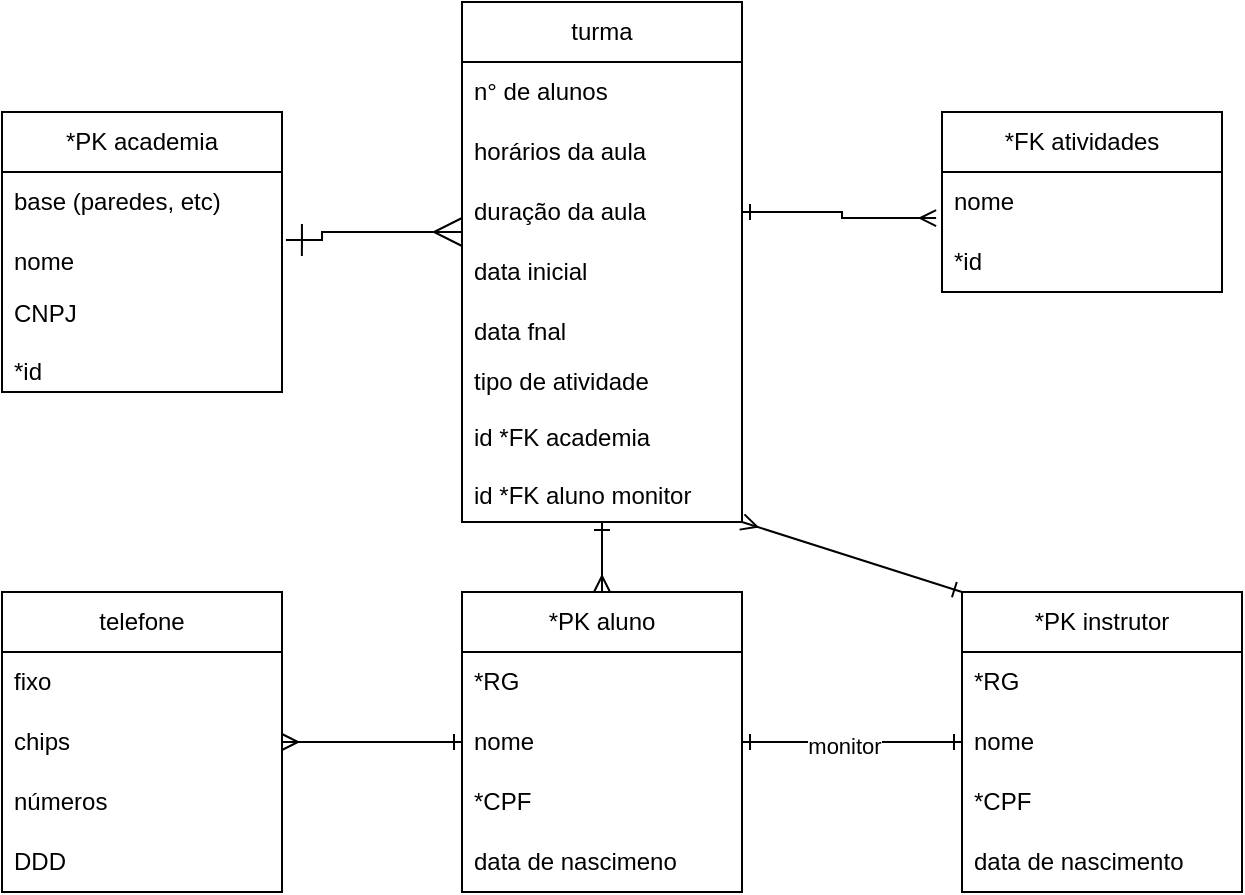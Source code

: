 <mxfile version="22.0.0" type="github">
  <diagram name="Page-1" id="efa7a0a1-bf9b-a30e-e6df-94a7791c09e9">
    <mxGraphModel dx="1434" dy="718" grid="1" gridSize="10" guides="1" tooltips="1" connect="1" arrows="1" fold="1" page="1" pageScale="1" pageWidth="826" pageHeight="1169" background="none" math="0" shadow="0">
      <root>
        <mxCell id="0" />
        <mxCell id="1" parent="0" />
        <mxCell id="fnCtLCDiH0_KsvFz20AO-138" value="*PK academia" style="swimlane;fontStyle=0;childLayout=stackLayout;horizontal=1;startSize=30;horizontalStack=0;resizeParent=1;resizeParentMax=0;resizeLast=0;collapsible=1;marginBottom=0;whiteSpace=wrap;html=1;" parent="1" vertex="1">
          <mxGeometry x="20" y="130" width="140" height="140" as="geometry" />
        </mxCell>
        <mxCell id="fnCtLCDiH0_KsvFz20AO-139" value="base (paredes, etc)" style="text;strokeColor=none;fillColor=none;align=left;verticalAlign=middle;spacingLeft=4;spacingRight=4;overflow=hidden;points=[[0,0.5],[1,0.5]];portConstraint=eastwest;rotatable=0;whiteSpace=wrap;html=1;" parent="fnCtLCDiH0_KsvFz20AO-138" vertex="1">
          <mxGeometry y="30" width="140" height="30" as="geometry" />
        </mxCell>
        <mxCell id="fnCtLCDiH0_KsvFz20AO-140" value="nome" style="text;strokeColor=none;fillColor=none;align=left;verticalAlign=middle;spacingLeft=4;spacingRight=4;overflow=hidden;points=[[0,0.5],[1,0.5]];portConstraint=eastwest;rotatable=0;whiteSpace=wrap;html=1;" parent="fnCtLCDiH0_KsvFz20AO-138" vertex="1">
          <mxGeometry y="60" width="140" height="30" as="geometry" />
        </mxCell>
        <mxCell id="fnCtLCDiH0_KsvFz20AO-141" value="CNPJ&lt;br&gt;&lt;div&gt;&lt;br&gt;&lt;/div&gt;&lt;div&gt;*id&lt;br&gt;&lt;/div&gt;" style="text;strokeColor=none;fillColor=none;align=left;verticalAlign=middle;spacingLeft=4;spacingRight=4;overflow=hidden;points=[[0,0.5],[1,0.5]];portConstraint=eastwest;rotatable=0;whiteSpace=wrap;html=1;" parent="fnCtLCDiH0_KsvFz20AO-138" vertex="1">
          <mxGeometry y="90" width="140" height="50" as="geometry" />
        </mxCell>
        <mxCell id="fnCtLCDiH0_KsvFz20AO-143" value="turma" style="swimlane;fontStyle=0;childLayout=stackLayout;horizontal=1;startSize=30;horizontalStack=0;resizeParent=1;resizeParentMax=0;resizeLast=0;collapsible=1;marginBottom=0;whiteSpace=wrap;html=1;" parent="1" vertex="1">
          <mxGeometry x="250" y="75" width="140" height="260" as="geometry" />
        </mxCell>
        <mxCell id="fnCtLCDiH0_KsvFz20AO-144" value="n° de alunos" style="text;strokeColor=none;fillColor=none;align=left;verticalAlign=middle;spacingLeft=4;spacingRight=4;overflow=hidden;points=[[0,0.5],[1,0.5]];portConstraint=eastwest;rotatable=0;whiteSpace=wrap;html=1;" parent="fnCtLCDiH0_KsvFz20AO-143" vertex="1">
          <mxGeometry y="30" width="140" height="30" as="geometry" />
        </mxCell>
        <mxCell id="fnCtLCDiH0_KsvFz20AO-145" value="horários da aula" style="text;strokeColor=none;fillColor=none;align=left;verticalAlign=middle;spacingLeft=4;spacingRight=4;overflow=hidden;points=[[0,0.5],[1,0.5]];portConstraint=eastwest;rotatable=0;whiteSpace=wrap;html=1;" parent="fnCtLCDiH0_KsvFz20AO-143" vertex="1">
          <mxGeometry y="60" width="140" height="30" as="geometry" />
        </mxCell>
        <mxCell id="fnCtLCDiH0_KsvFz20AO-146" value="duração da aula" style="text;strokeColor=none;fillColor=none;align=left;verticalAlign=middle;spacingLeft=4;spacingRight=4;overflow=hidden;points=[[0,0.5],[1,0.5]];portConstraint=eastwest;rotatable=0;whiteSpace=wrap;html=1;" parent="fnCtLCDiH0_KsvFz20AO-143" vertex="1">
          <mxGeometry y="90" width="140" height="30" as="geometry" />
        </mxCell>
        <mxCell id="fnCtLCDiH0_KsvFz20AO-147" value="data inicial" style="text;strokeColor=none;fillColor=none;align=left;verticalAlign=middle;spacingLeft=4;spacingRight=4;overflow=hidden;points=[[0,0.5],[1,0.5]];portConstraint=eastwest;rotatable=0;whiteSpace=wrap;html=1;" parent="fnCtLCDiH0_KsvFz20AO-143" vertex="1">
          <mxGeometry y="120" width="140" height="30" as="geometry" />
        </mxCell>
        <mxCell id="fnCtLCDiH0_KsvFz20AO-148" value="data fnal" style="text;strokeColor=none;fillColor=none;align=left;verticalAlign=middle;spacingLeft=4;spacingRight=4;overflow=hidden;points=[[0,0.5],[1,0.5]];portConstraint=eastwest;rotatable=0;whiteSpace=wrap;html=1;" parent="fnCtLCDiH0_KsvFz20AO-143" vertex="1">
          <mxGeometry y="150" width="140" height="30" as="geometry" />
        </mxCell>
        <mxCell id="fnCtLCDiH0_KsvFz20AO-149" value="&lt;div&gt;tipo de atividade&amp;nbsp;&lt;/div&gt;&lt;div&gt;&lt;br&gt;&lt;/div&gt;&lt;div&gt;id *FK academia&lt;/div&gt;&lt;div&gt;&lt;br&gt;&lt;/div&gt;&lt;div&gt;id *FK aluno monitor&lt;br&gt;&lt;br&gt;&lt;/div&gt;" style="text;strokeColor=none;fillColor=none;align=left;verticalAlign=middle;spacingLeft=4;spacingRight=4;overflow=hidden;points=[[0,0.5],[1,0.5]];portConstraint=eastwest;rotatable=0;whiteSpace=wrap;html=1;" parent="fnCtLCDiH0_KsvFz20AO-143" vertex="1">
          <mxGeometry y="180" width="140" height="80" as="geometry" />
        </mxCell>
        <mxCell id="fnCtLCDiH0_KsvFz20AO-151" value="*FK atividades" style="swimlane;fontStyle=0;childLayout=stackLayout;horizontal=1;startSize=30;horizontalStack=0;resizeParent=1;resizeParentMax=0;resizeLast=0;collapsible=1;marginBottom=0;whiteSpace=wrap;html=1;" parent="1" vertex="1">
          <mxGeometry x="490" y="130" width="140" height="90" as="geometry" />
        </mxCell>
        <mxCell id="fnCtLCDiH0_KsvFz20AO-152" value="nome" style="text;strokeColor=none;fillColor=none;align=left;verticalAlign=middle;spacingLeft=4;spacingRight=4;overflow=hidden;points=[[0,0.5],[1,0.5]];portConstraint=eastwest;rotatable=0;whiteSpace=wrap;html=1;" parent="fnCtLCDiH0_KsvFz20AO-151" vertex="1">
          <mxGeometry y="30" width="140" height="30" as="geometry" />
        </mxCell>
        <mxCell id="fnCtLCDiH0_KsvFz20AO-153" value="*id" style="text;strokeColor=none;fillColor=none;align=left;verticalAlign=middle;spacingLeft=4;spacingRight=4;overflow=hidden;points=[[0,0.5],[1,0.5]];portConstraint=eastwest;rotatable=0;whiteSpace=wrap;html=1;" parent="fnCtLCDiH0_KsvFz20AO-151" vertex="1">
          <mxGeometry y="60" width="140" height="30" as="geometry" />
        </mxCell>
        <mxCell id="cHymG7hherafAvDNEh6v-4" value="" style="edgeStyle=orthogonalEdgeStyle;rounded=0;orthogonalLoop=1;jettySize=auto;html=1;entryX=0.5;entryY=1;entryDx=0;entryDy=0;endArrow=ERone;endFill=0;startArrow=ERmany;startFill=0;" edge="1" parent="1" source="fnCtLCDiH0_KsvFz20AO-172" target="fnCtLCDiH0_KsvFz20AO-143">
          <mxGeometry relative="1" as="geometry" />
        </mxCell>
        <mxCell id="fnCtLCDiH0_KsvFz20AO-172" value="*PK aluno" style="swimlane;fontStyle=0;childLayout=stackLayout;horizontal=1;startSize=30;horizontalStack=0;resizeParent=1;resizeParentMax=0;resizeLast=0;collapsible=1;marginBottom=0;whiteSpace=wrap;html=1;" parent="1" vertex="1">
          <mxGeometry x="250" y="370" width="140" height="150" as="geometry">
            <mxRectangle x="250" y="370" width="90" height="30" as="alternateBounds" />
          </mxGeometry>
        </mxCell>
        <mxCell id="fnCtLCDiH0_KsvFz20AO-173" value="*RG" style="text;strokeColor=none;fillColor=none;align=left;verticalAlign=middle;spacingLeft=4;spacingRight=4;overflow=hidden;points=[[0,0.5],[1,0.5]];portConstraint=eastwest;rotatable=0;whiteSpace=wrap;html=1;" parent="fnCtLCDiH0_KsvFz20AO-172" vertex="1">
          <mxGeometry y="30" width="140" height="30" as="geometry" />
        </mxCell>
        <mxCell id="fnCtLCDiH0_KsvFz20AO-174" value="nome" style="text;strokeColor=none;fillColor=none;align=left;verticalAlign=middle;spacingLeft=4;spacingRight=4;overflow=hidden;points=[[0,0.5],[1,0.5]];portConstraint=eastwest;rotatable=0;whiteSpace=wrap;html=1;" parent="fnCtLCDiH0_KsvFz20AO-172" vertex="1">
          <mxGeometry y="60" width="140" height="30" as="geometry" />
        </mxCell>
        <mxCell id="fnCtLCDiH0_KsvFz20AO-175" value="*CPF" style="text;strokeColor=none;fillColor=none;align=left;verticalAlign=middle;spacingLeft=4;spacingRight=4;overflow=hidden;points=[[0,0.5],[1,0.5]];portConstraint=eastwest;rotatable=0;whiteSpace=wrap;html=1;" parent="fnCtLCDiH0_KsvFz20AO-172" vertex="1">
          <mxGeometry y="90" width="140" height="30" as="geometry" />
        </mxCell>
        <mxCell id="fnCtLCDiH0_KsvFz20AO-177" value="&lt;div&gt;data de nascimeno&lt;/div&gt;" style="text;strokeColor=none;fillColor=none;align=left;verticalAlign=middle;spacingLeft=4;spacingRight=4;overflow=hidden;points=[[0,0.5],[1,0.5]];portConstraint=eastwest;rotatable=0;whiteSpace=wrap;html=1;" parent="fnCtLCDiH0_KsvFz20AO-172" vertex="1">
          <mxGeometry y="120" width="140" height="30" as="geometry" />
        </mxCell>
        <mxCell id="fnCtLCDiH0_KsvFz20AO-182" value="*PK instrutor" style="swimlane;fontStyle=0;childLayout=stackLayout;horizontal=1;startSize=30;horizontalStack=0;resizeParent=1;resizeParentMax=0;resizeLast=0;collapsible=1;marginBottom=0;whiteSpace=wrap;html=1;" parent="1" vertex="1">
          <mxGeometry x="500" y="370" width="140" height="150" as="geometry" />
        </mxCell>
        <mxCell id="fnCtLCDiH0_KsvFz20AO-183" value="*RG" style="text;strokeColor=none;fillColor=none;align=left;verticalAlign=middle;spacingLeft=4;spacingRight=4;overflow=hidden;points=[[0,0.5],[1,0.5]];portConstraint=eastwest;rotatable=0;whiteSpace=wrap;html=1;" parent="fnCtLCDiH0_KsvFz20AO-182" vertex="1">
          <mxGeometry y="30" width="140" height="30" as="geometry" />
        </mxCell>
        <mxCell id="fnCtLCDiH0_KsvFz20AO-184" value="nome" style="text;strokeColor=none;fillColor=none;align=left;verticalAlign=middle;spacingLeft=4;spacingRight=4;overflow=hidden;points=[[0,0.5],[1,0.5]];portConstraint=eastwest;rotatable=0;whiteSpace=wrap;html=1;" parent="fnCtLCDiH0_KsvFz20AO-182" vertex="1">
          <mxGeometry y="60" width="140" height="30" as="geometry" />
        </mxCell>
        <mxCell id="fnCtLCDiH0_KsvFz20AO-185" value="*CPF" style="text;strokeColor=none;fillColor=none;align=left;verticalAlign=middle;spacingLeft=4;spacingRight=4;overflow=hidden;points=[[0,0.5],[1,0.5]];portConstraint=eastwest;rotatable=0;whiteSpace=wrap;html=1;" parent="fnCtLCDiH0_KsvFz20AO-182" vertex="1">
          <mxGeometry y="90" width="140" height="30" as="geometry" />
        </mxCell>
        <mxCell id="fnCtLCDiH0_KsvFz20AO-186" value="data de nascimento" style="text;strokeColor=none;fillColor=none;align=left;verticalAlign=middle;spacingLeft=4;spacingRight=4;overflow=hidden;points=[[0,0.5],[1,0.5]];portConstraint=eastwest;rotatable=0;whiteSpace=wrap;html=1;" parent="fnCtLCDiH0_KsvFz20AO-182" vertex="1">
          <mxGeometry y="120" width="140" height="30" as="geometry" />
        </mxCell>
        <mxCell id="FCzIOQDLRr2QCni9vnaV-5" value="telefone" style="swimlane;fontStyle=0;childLayout=stackLayout;horizontal=1;startSize=30;horizontalStack=0;resizeParent=1;resizeParentMax=0;resizeLast=0;collapsible=1;marginBottom=0;whiteSpace=wrap;html=1;" parent="1" vertex="1">
          <mxGeometry x="20" y="370" width="140" height="150" as="geometry" />
        </mxCell>
        <mxCell id="FCzIOQDLRr2QCni9vnaV-6" value="fixo" style="text;strokeColor=none;fillColor=none;align=left;verticalAlign=middle;spacingLeft=4;spacingRight=4;overflow=hidden;points=[[0,0.5],[1,0.5]];portConstraint=eastwest;rotatable=0;whiteSpace=wrap;html=1;" parent="FCzIOQDLRr2QCni9vnaV-5" vertex="1">
          <mxGeometry y="30" width="140" height="30" as="geometry" />
        </mxCell>
        <mxCell id="FCzIOQDLRr2QCni9vnaV-7" value="chips" style="text;strokeColor=none;fillColor=none;align=left;verticalAlign=middle;spacingLeft=4;spacingRight=4;overflow=hidden;points=[[0,0.5],[1,0.5]];portConstraint=eastwest;rotatable=0;whiteSpace=wrap;html=1;" parent="FCzIOQDLRr2QCni9vnaV-5" vertex="1">
          <mxGeometry y="60" width="140" height="30" as="geometry" />
        </mxCell>
        <mxCell id="FCzIOQDLRr2QCni9vnaV-8" value="números" style="text;strokeColor=none;fillColor=none;align=left;verticalAlign=middle;spacingLeft=4;spacingRight=4;overflow=hidden;points=[[0,0.5],[1,0.5]];portConstraint=eastwest;rotatable=0;whiteSpace=wrap;html=1;" parent="FCzIOQDLRr2QCni9vnaV-5" vertex="1">
          <mxGeometry y="90" width="140" height="30" as="geometry" />
        </mxCell>
        <mxCell id="FCzIOQDLRr2QCni9vnaV-9" value="DDD" style="text;strokeColor=none;fillColor=none;align=left;verticalAlign=middle;spacingLeft=4;spacingRight=4;overflow=hidden;points=[[0,0.5],[1,0.5]];portConstraint=eastwest;rotatable=0;whiteSpace=wrap;html=1;" parent="FCzIOQDLRr2QCni9vnaV-5" vertex="1">
          <mxGeometry y="120" width="140" height="30" as="geometry" />
        </mxCell>
        <mxCell id="FCzIOQDLRr2QCni9vnaV-10" value="" style="endArrow=ERmany;html=1;endSize=12;startArrow=ERone;startSize=14;startFill=0;edgeStyle=orthogonalEdgeStyle;rounded=0;endFill=0;exitX=1.014;exitY=0.133;exitDx=0;exitDy=0;exitPerimeter=0;" parent="1" edge="1" source="fnCtLCDiH0_KsvFz20AO-140">
          <mxGeometry x="0.2" y="-210" relative="1" as="geometry">
            <mxPoint x="170" y="190" as="sourcePoint" />
            <mxPoint x="250" y="190" as="targetPoint" />
            <Array as="points">
              <mxPoint x="180" y="194" />
              <mxPoint x="180" y="190" />
            </Array>
            <mxPoint as="offset" />
          </mxGeometry>
        </mxCell>
        <mxCell id="cHymG7hherafAvDNEh6v-1" value="" style="edgeStyle=orthogonalEdgeStyle;rounded=0;orthogonalLoop=1;jettySize=auto;html=1;startArrow=ERone;startFill=0;endArrow=ERmany;endFill=0;entryX=-0.021;entryY=0.767;entryDx=0;entryDy=0;entryPerimeter=0;" edge="1" parent="1" source="fnCtLCDiH0_KsvFz20AO-146" target="fnCtLCDiH0_KsvFz20AO-152">
          <mxGeometry relative="1" as="geometry">
            <mxPoint x="480" y="210" as="targetPoint" />
          </mxGeometry>
        </mxCell>
        <mxCell id="cHymG7hherafAvDNEh6v-2" value="" style="edgeStyle=orthogonalEdgeStyle;rounded=0;orthogonalLoop=1;jettySize=auto;html=1;entryX=1;entryY=0.5;entryDx=0;entryDy=0;exitX=0;exitY=0.5;exitDx=0;exitDy=0;startArrow=ERone;startFill=0;endArrow=ERmany;endFill=0;" edge="1" parent="1" source="fnCtLCDiH0_KsvFz20AO-174" target="FCzIOQDLRr2QCni9vnaV-7">
          <mxGeometry relative="1" as="geometry">
            <Array as="points">
              <mxPoint x="220" y="445" />
              <mxPoint x="220" y="445" />
            </Array>
          </mxGeometry>
        </mxCell>
        <mxCell id="cHymG7hherafAvDNEh6v-5" value="" style="endArrow=ERone;html=1;rounded=0;entryX=0;entryY=0;entryDx=0;entryDy=0;exitX=1;exitY=1;exitDx=0;exitDy=0;startArrow=ERmany;startFill=0;endFill=0;" edge="1" parent="1" source="fnCtLCDiH0_KsvFz20AO-143" target="fnCtLCDiH0_KsvFz20AO-182">
          <mxGeometry width="50" height="50" relative="1" as="geometry">
            <mxPoint x="390" y="400" as="sourcePoint" />
            <mxPoint x="440" y="350" as="targetPoint" />
          </mxGeometry>
        </mxCell>
        <mxCell id="cHymG7hherafAvDNEh6v-6" value="" style="edgeStyle=orthogonalEdgeStyle;rounded=0;orthogonalLoop=1;jettySize=auto;html=1;entryX=0;entryY=0.5;entryDx=0;entryDy=0;endArrow=ERone;endFill=0;startArrow=ERone;startFill=0;" edge="1" parent="1" source="fnCtLCDiH0_KsvFz20AO-174" target="fnCtLCDiH0_KsvFz20AO-184">
          <mxGeometry relative="1" as="geometry" />
        </mxCell>
        <mxCell id="cHymG7hherafAvDNEh6v-7" value="monitor" style="edgeLabel;html=1;align=center;verticalAlign=middle;resizable=0;points=[];" vertex="1" connectable="0" parent="cHymG7hherafAvDNEh6v-6">
          <mxGeometry x="-0.073" y="-2" relative="1" as="geometry">
            <mxPoint as="offset" />
          </mxGeometry>
        </mxCell>
      </root>
    </mxGraphModel>
  </diagram>
</mxfile>
